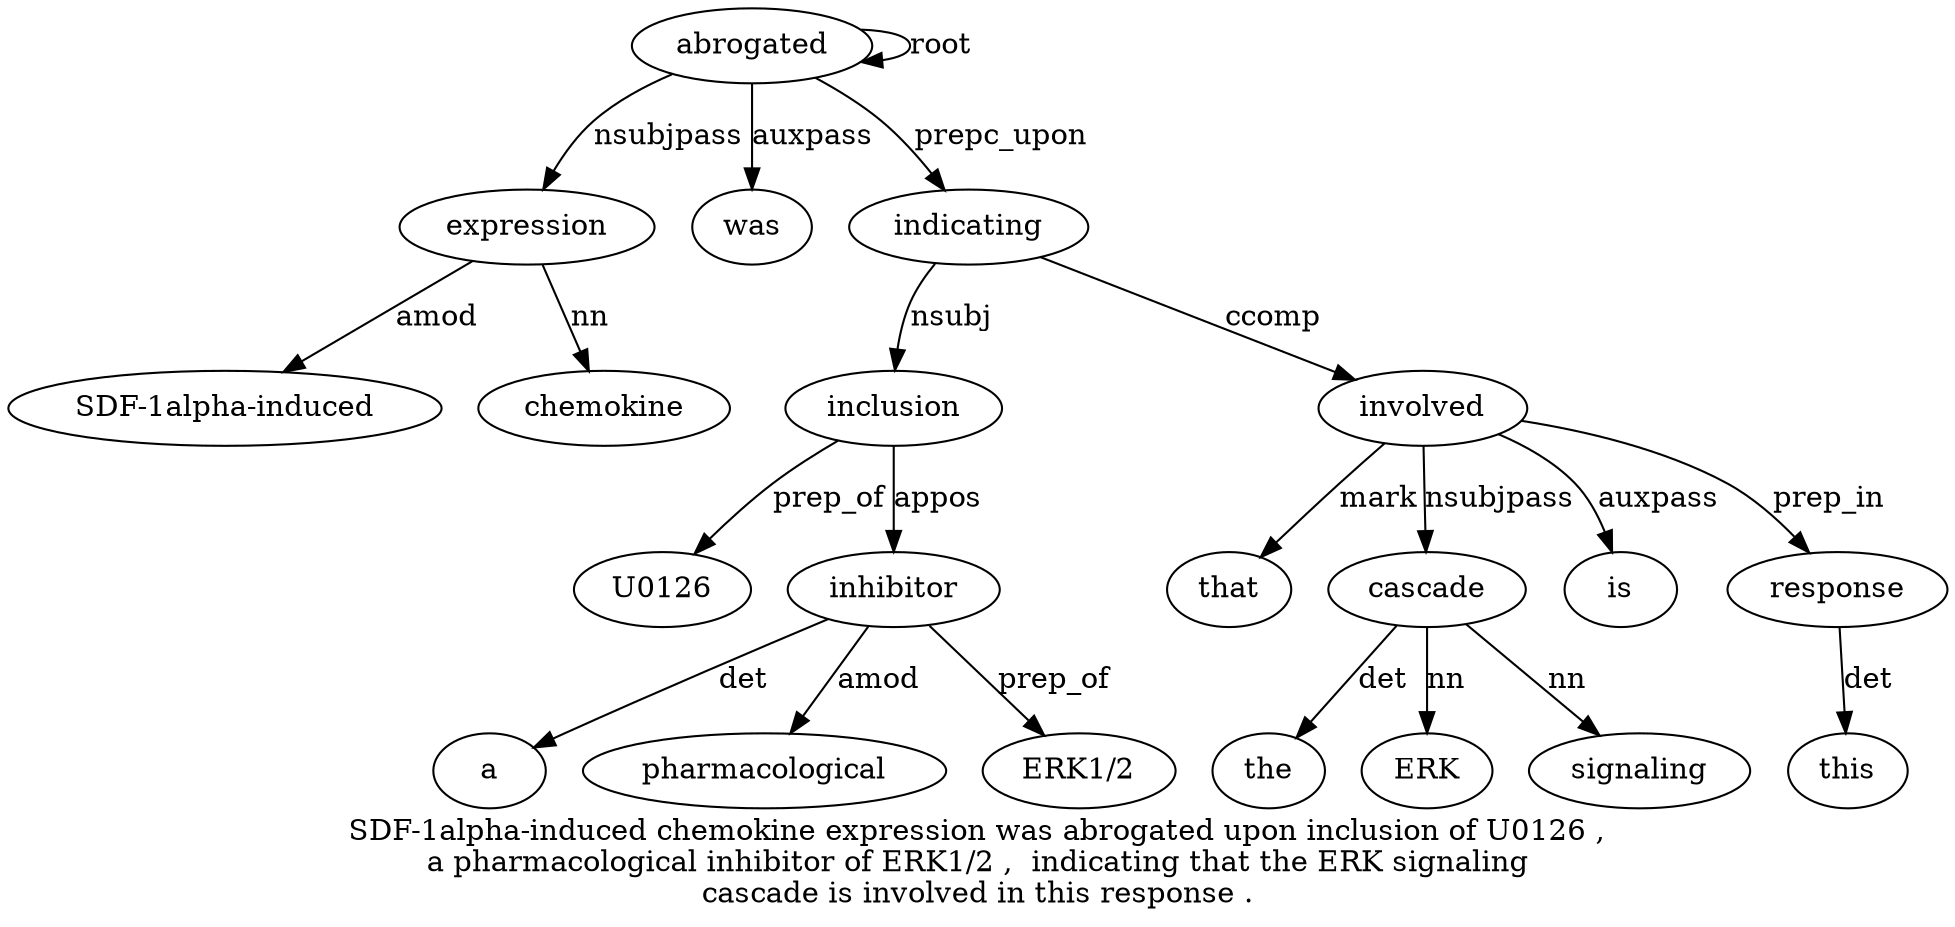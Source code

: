 digraph "SDF-1alpha-induced chemokine expression was abrogated upon inclusion of U0126 ,  a pharmacological inhibitor of ERK1/2 ,  indicating that the ERK signaling cascade is involved in this response ." {
label="SDF-1alpha-induced chemokine expression was abrogated upon inclusion of U0126 ,
a pharmacological inhibitor of ERK1/2 ,  indicating that the ERK signaling
cascade is involved in this response .";
expression3 [style=filled, fillcolor=white, label=expression];
"SDF-1alpha-induced" [style=filled, fillcolor=white, label="SDF-1alpha-induced"];
expression3 -> "SDF-1alpha-induced"  [label=amod];
chemokine2 [style=filled, fillcolor=white, label=chemokine];
expression3 -> chemokine2  [label=nn];
abrogated5 [style=filled, fillcolor=white, label=abrogated];
abrogated5 -> expression3  [label=nsubjpass];
was4 [style=filled, fillcolor=white, label=was];
abrogated5 -> was4  [label=auxpass];
abrogated5 -> abrogated5  [label=root];
indicating17 [style=filled, fillcolor=white, label=indicating];
inclusion7 [style=filled, fillcolor=white, label=inclusion];
indicating17 -> inclusion7  [label=nsubj];
U01269 [style=filled, fillcolor=white, label=U0126];
inclusion7 -> U01269  [label=prep_of];
inhibitor13 [style=filled, fillcolor=white, label=inhibitor];
a11 [style=filled, fillcolor=white, label=a];
inhibitor13 -> a11  [label=det];
pharmacological12 [style=filled, fillcolor=white, label=pharmacological];
inhibitor13 -> pharmacological12  [label=amod];
inclusion7 -> inhibitor13  [label=appos];
"ERK1/215" [style=filled, fillcolor=white, label="ERK1/2"];
inhibitor13 -> "ERK1/215"  [label=prep_of];
abrogated5 -> indicating17  [label=prepc_upon];
involved24 [style=filled, fillcolor=white, label=involved];
that18 [style=filled, fillcolor=white, label=that];
involved24 -> that18  [label=mark];
cascade22 [style=filled, fillcolor=white, label=cascade];
the19 [style=filled, fillcolor=white, label=the];
cascade22 -> the19  [label=det];
ERK20 [style=filled, fillcolor=white, label=ERK];
cascade22 -> ERK20  [label=nn];
signaling21 [style=filled, fillcolor=white, label=signaling];
cascade22 -> signaling21  [label=nn];
involved24 -> cascade22  [label=nsubjpass];
is23 [style=filled, fillcolor=white, label=is];
involved24 -> is23  [label=auxpass];
indicating17 -> involved24  [label=ccomp];
response27 [style=filled, fillcolor=white, label=response];
this26 [style=filled, fillcolor=white, label=this];
response27 -> this26  [label=det];
involved24 -> response27  [label=prep_in];
}
